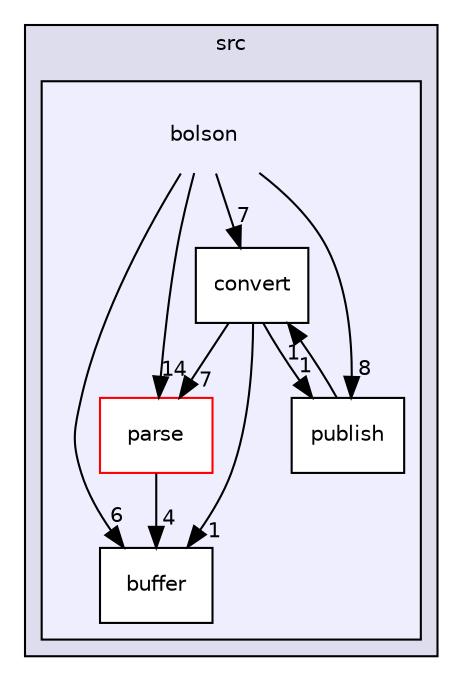 digraph "src/bolson" {
  compound=true
  node [ fontsize="10", fontname="Helvetica"];
  edge [ labelfontsize="10", labelfontname="Helvetica"];
  subgraph clusterdir_68267d1309a1af8e8297ef4c3efbcdba {
    graph [ bgcolor="#ddddee", pencolor="black", label="src" fontname="Helvetica", fontsize="10", URL="dir_68267d1309a1af8e8297ef4c3efbcdba.html"]
  subgraph clusterdir_ccdd1d919cfc9cac7f8aaa91b24e2c45 {
    graph [ bgcolor="#eeeeff", pencolor="black", label="" URL="dir_ccdd1d919cfc9cac7f8aaa91b24e2c45.html"];
    dir_ccdd1d919cfc9cac7f8aaa91b24e2c45 [shape=plaintext label="bolson"];
    dir_9edda71f92c8b6af057dced869ae5ddc [shape=box label="buffer" color="black" fillcolor="white" style="filled" URL="dir_9edda71f92c8b6af057dced869ae5ddc.html"];
    dir_023dea7f1944a52fb80d80ba228b94e0 [shape=box label="convert" color="black" fillcolor="white" style="filled" URL="dir_023dea7f1944a52fb80d80ba228b94e0.html"];
    dir_5bda8ca26246f1a645e0f185832836d2 [shape=box label="parse" color="red" fillcolor="white" style="filled" URL="dir_5bda8ca26246f1a645e0f185832836d2.html"];
    dir_fd616e3b6bba13cb50db3d0aef8e626c [shape=box label="publish" color="black" fillcolor="white" style="filled" URL="dir_fd616e3b6bba13cb50db3d0aef8e626c.html"];
  }
  }
  dir_fd616e3b6bba13cb50db3d0aef8e626c->dir_023dea7f1944a52fb80d80ba228b94e0 [headlabel="1", labeldistance=1.5 headhref="dir_000002_000004.html"];
  dir_5bda8ca26246f1a645e0f185832836d2->dir_9edda71f92c8b6af057dced869ae5ddc [headlabel="4", labeldistance=1.5 headhref="dir_000005_000003.html"];
  dir_023dea7f1944a52fb80d80ba228b94e0->dir_fd616e3b6bba13cb50db3d0aef8e626c [headlabel="1", labeldistance=1.5 headhref="dir_000004_000002.html"];
  dir_023dea7f1944a52fb80d80ba228b94e0->dir_9edda71f92c8b6af057dced869ae5ddc [headlabel="1", labeldistance=1.5 headhref="dir_000004_000003.html"];
  dir_023dea7f1944a52fb80d80ba228b94e0->dir_5bda8ca26246f1a645e0f185832836d2 [headlabel="7", labeldistance=1.5 headhref="dir_000004_000005.html"];
  dir_ccdd1d919cfc9cac7f8aaa91b24e2c45->dir_fd616e3b6bba13cb50db3d0aef8e626c [headlabel="8", labeldistance=1.5 headhref="dir_000001_000002.html"];
  dir_ccdd1d919cfc9cac7f8aaa91b24e2c45->dir_9edda71f92c8b6af057dced869ae5ddc [headlabel="6", labeldistance=1.5 headhref="dir_000001_000003.html"];
  dir_ccdd1d919cfc9cac7f8aaa91b24e2c45->dir_5bda8ca26246f1a645e0f185832836d2 [headlabel="14", labeldistance=1.5 headhref="dir_000001_000005.html"];
  dir_ccdd1d919cfc9cac7f8aaa91b24e2c45->dir_023dea7f1944a52fb80d80ba228b94e0 [headlabel="7", labeldistance=1.5 headhref="dir_000001_000004.html"];
}
